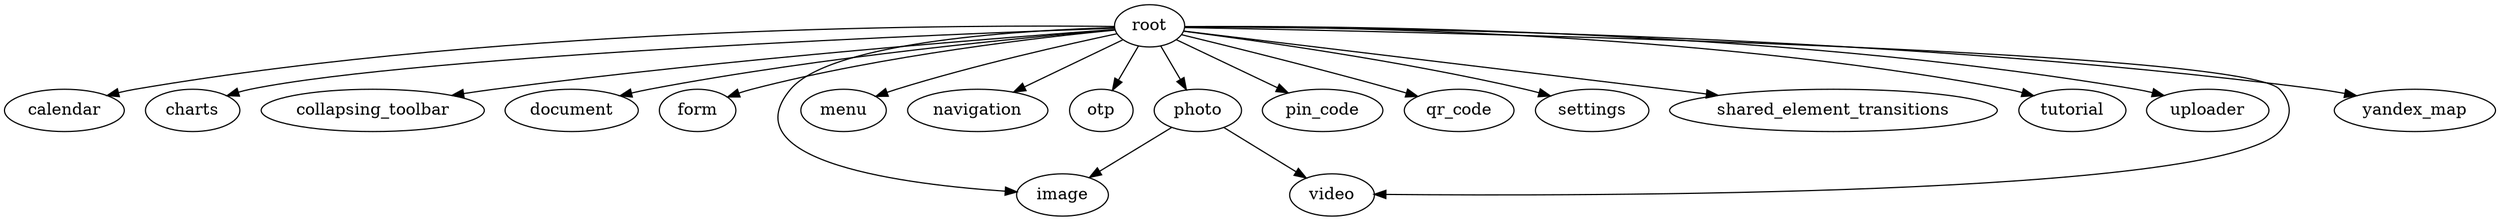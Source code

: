 digraph {
calendar
charts
collapsing_toolbar
document
form
image
menu
navigation
otp
photo
pin_code
qr_code
root
settings
shared_element_transitions
tutorial
uploader
video
yandex_map
photo -> image
photo -> video
root -> calendar
root -> charts
root -> collapsing_toolbar
root -> document
root -> form
root -> image
root -> menu
root -> navigation
root -> otp
root -> photo
root -> pin_code
root -> qr_code
root -> settings
root -> shared_element_transitions
root -> tutorial
root -> uploader
root -> video
root -> yandex_map
}

